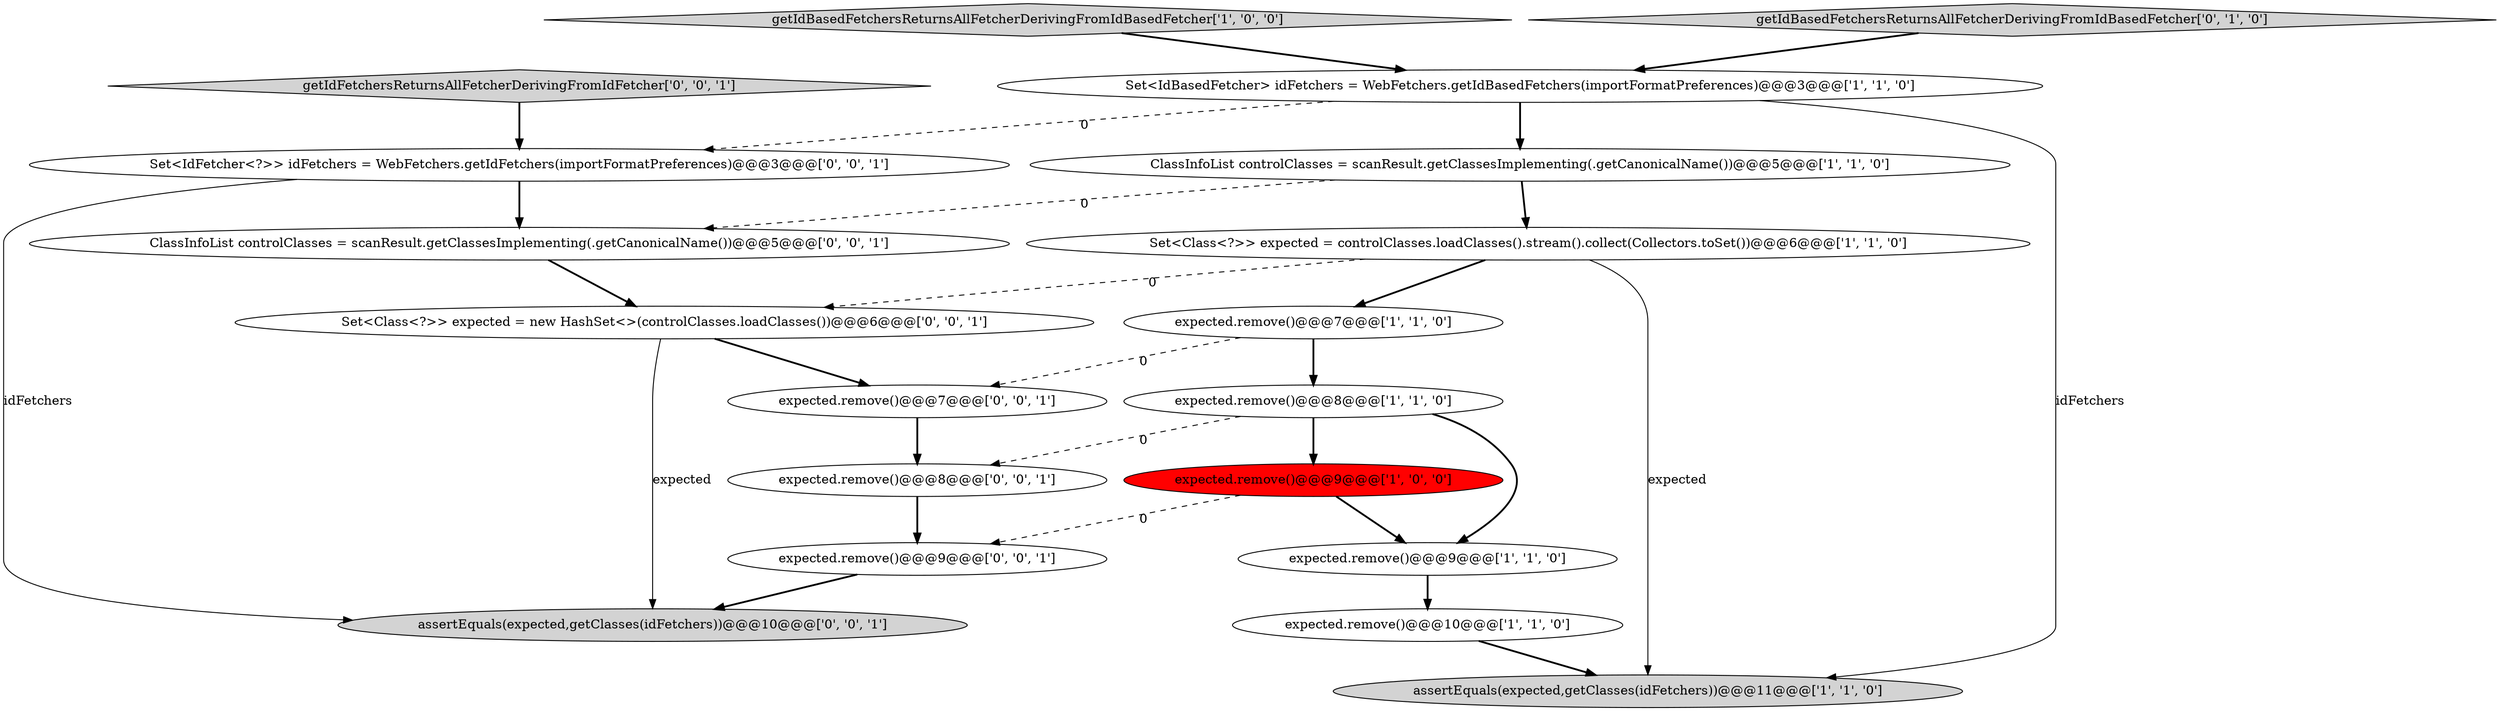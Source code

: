 digraph {
5 [style = filled, label = "getIdBasedFetchersReturnsAllFetcherDerivingFromIdBasedFetcher['1', '0', '0']", fillcolor = lightgray, shape = diamond image = "AAA0AAABBB1BBB"];
8 [style = filled, label = "expected.remove()@@@9@@@['1', '0', '0']", fillcolor = red, shape = ellipse image = "AAA1AAABBB1BBB"];
7 [style = filled, label = "expected.remove()@@@9@@@['1', '1', '0']", fillcolor = white, shape = ellipse image = "AAA0AAABBB1BBB"];
9 [style = filled, label = "ClassInfoList controlClasses = scanResult.getClassesImplementing(.getCanonicalName())@@@5@@@['1', '1', '0']", fillcolor = white, shape = ellipse image = "AAA0AAABBB1BBB"];
4 [style = filled, label = "Set<IdBasedFetcher> idFetchers = WebFetchers.getIdBasedFetchers(importFormatPreferences)@@@3@@@['1', '1', '0']", fillcolor = white, shape = ellipse image = "AAA0AAABBB1BBB"];
10 [style = filled, label = "getIdBasedFetchersReturnsAllFetcherDerivingFromIdBasedFetcher['0', '1', '0']", fillcolor = lightgray, shape = diamond image = "AAA0AAABBB2BBB"];
3 [style = filled, label = "Set<Class<?>> expected = controlClasses.loadClasses().stream().collect(Collectors.toSet())@@@6@@@['1', '1', '0']", fillcolor = white, shape = ellipse image = "AAA0AAABBB1BBB"];
16 [style = filled, label = "expected.remove()@@@7@@@['0', '0', '1']", fillcolor = white, shape = ellipse image = "AAA0AAABBB3BBB"];
14 [style = filled, label = "ClassInfoList controlClasses = scanResult.getClassesImplementing(.getCanonicalName())@@@5@@@['0', '0', '1']", fillcolor = white, shape = ellipse image = "AAA0AAABBB3BBB"];
17 [style = filled, label = "Set<IdFetcher<?>> idFetchers = WebFetchers.getIdFetchers(importFormatPreferences)@@@3@@@['0', '0', '1']", fillcolor = white, shape = ellipse image = "AAA0AAABBB3BBB"];
2 [style = filled, label = "expected.remove()@@@10@@@['1', '1', '0']", fillcolor = white, shape = ellipse image = "AAA0AAABBB1BBB"];
11 [style = filled, label = "assertEquals(expected,getClasses(idFetchers))@@@10@@@['0', '0', '1']", fillcolor = lightgray, shape = ellipse image = "AAA0AAABBB3BBB"];
12 [style = filled, label = "Set<Class<?>> expected = new HashSet<>(controlClasses.loadClasses())@@@6@@@['0', '0', '1']", fillcolor = white, shape = ellipse image = "AAA0AAABBB3BBB"];
18 [style = filled, label = "expected.remove()@@@9@@@['0', '0', '1']", fillcolor = white, shape = ellipse image = "AAA0AAABBB3BBB"];
13 [style = filled, label = "expected.remove()@@@8@@@['0', '0', '1']", fillcolor = white, shape = ellipse image = "AAA0AAABBB3BBB"];
1 [style = filled, label = "expected.remove()@@@8@@@['1', '1', '0']", fillcolor = white, shape = ellipse image = "AAA0AAABBB1BBB"];
15 [style = filled, label = "getIdFetchersReturnsAllFetcherDerivingFromIdFetcher['0', '0', '1']", fillcolor = lightgray, shape = diamond image = "AAA0AAABBB3BBB"];
0 [style = filled, label = "expected.remove()@@@7@@@['1', '1', '0']", fillcolor = white, shape = ellipse image = "AAA0AAABBB1BBB"];
6 [style = filled, label = "assertEquals(expected,getClasses(idFetchers))@@@11@@@['1', '1', '0']", fillcolor = lightgray, shape = ellipse image = "AAA0AAABBB1BBB"];
4->9 [style = bold, label=""];
16->13 [style = bold, label=""];
1->8 [style = bold, label=""];
4->17 [style = dashed, label="0"];
2->6 [style = bold, label=""];
18->11 [style = bold, label=""];
0->16 [style = dashed, label="0"];
12->16 [style = bold, label=""];
4->6 [style = solid, label="idFetchers"];
3->6 [style = solid, label="expected"];
1->7 [style = bold, label=""];
3->0 [style = bold, label=""];
8->7 [style = bold, label=""];
12->11 [style = solid, label="expected"];
1->13 [style = dashed, label="0"];
15->17 [style = bold, label=""];
9->14 [style = dashed, label="0"];
3->12 [style = dashed, label="0"];
17->14 [style = bold, label=""];
7->2 [style = bold, label=""];
0->1 [style = bold, label=""];
17->11 [style = solid, label="idFetchers"];
14->12 [style = bold, label=""];
5->4 [style = bold, label=""];
10->4 [style = bold, label=""];
9->3 [style = bold, label=""];
8->18 [style = dashed, label="0"];
13->18 [style = bold, label=""];
}
